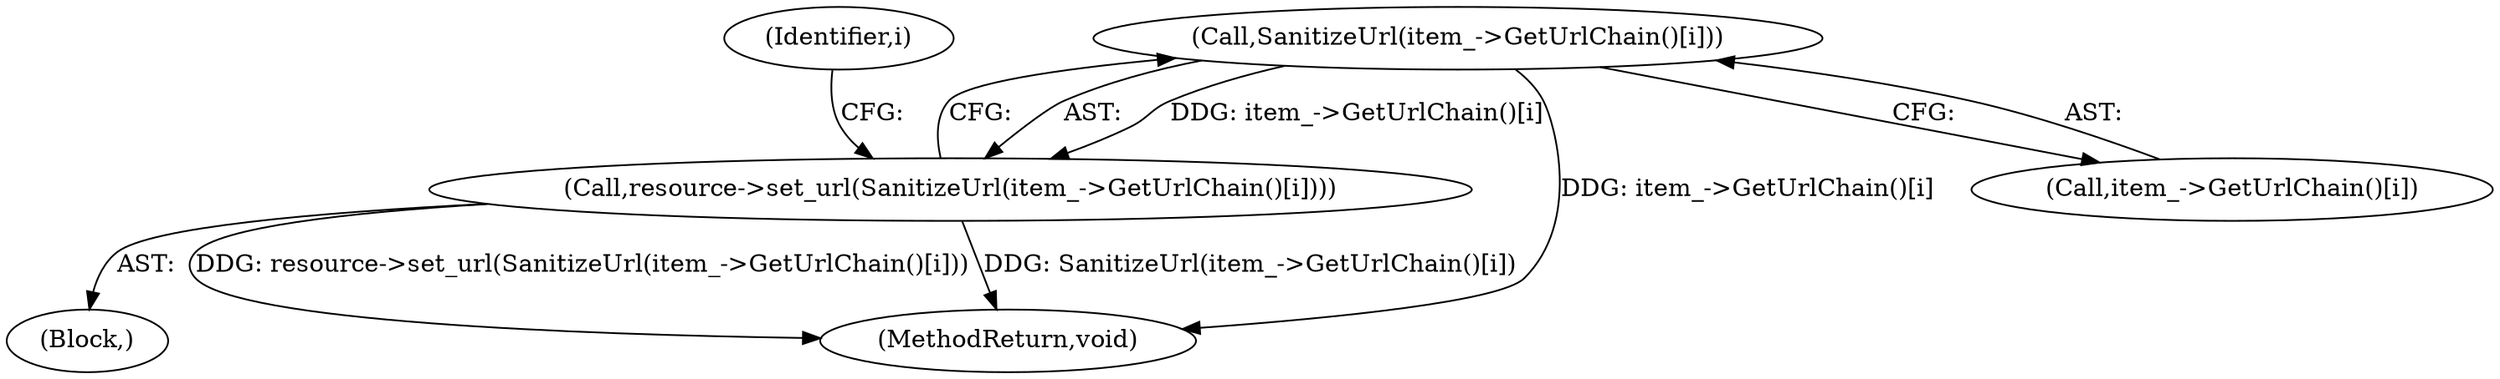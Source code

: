 digraph "0_Chrome_23cbfc1d685fa7389e88588584e02786820d4d26_1@array" {
"1000161" [label="(Call,SanitizeUrl(item_->GetUrlChain()[i]))"];
"1000160" [label="(Call,resource->set_url(SanitizeUrl(item_->GetUrlChain()[i])))"];
"1000155" [label="(Block,)"];
"1000161" [label="(Call,SanitizeUrl(item_->GetUrlChain()[i]))"];
"1000162" [label="(Call,item_->GetUrlChain()[i])"];
"1000347" [label="(MethodReturn,void)"];
"1000160" [label="(Call,resource->set_url(SanitizeUrl(item_->GetUrlChain()[i])))"];
"1000167" [label="(Identifier,i)"];
"1000161" -> "1000160"  [label="AST: "];
"1000161" -> "1000162"  [label="CFG: "];
"1000162" -> "1000161"  [label="AST: "];
"1000160" -> "1000161"  [label="CFG: "];
"1000161" -> "1000347"  [label="DDG: item_->GetUrlChain()[i]"];
"1000161" -> "1000160"  [label="DDG: item_->GetUrlChain()[i]"];
"1000160" -> "1000155"  [label="AST: "];
"1000167" -> "1000160"  [label="CFG: "];
"1000160" -> "1000347"  [label="DDG: resource->set_url(SanitizeUrl(item_->GetUrlChain()[i]))"];
"1000160" -> "1000347"  [label="DDG: SanitizeUrl(item_->GetUrlChain()[i])"];
}
